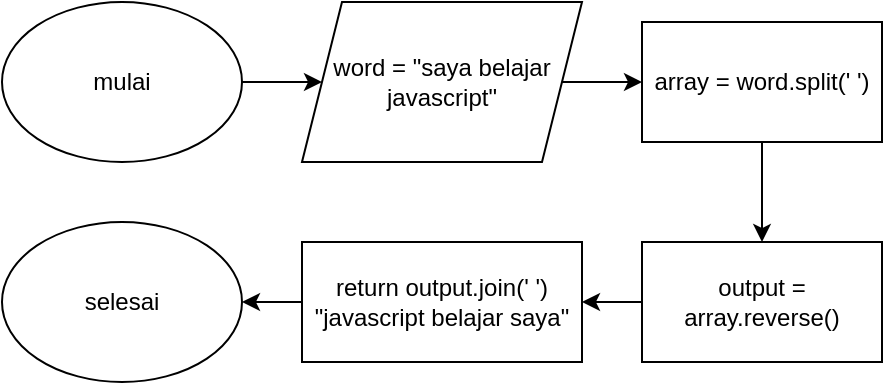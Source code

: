 <mxfile version="13.5.9" type="device"><diagram name="Page-1" id="74e2e168-ea6b-b213-b513-2b3c1d86103e"><mxGraphModel dx="786" dy="455" grid="1" gridSize="10" guides="1" tooltips="1" connect="1" arrows="1" fold="1" page="1" pageScale="1" pageWidth="1100" pageHeight="850" background="#ffffff" math="0" shadow="0"><root><mxCell id="0"/><mxCell id="1" parent="0"/><mxCell id="YjrblhLJRjhFQXGYaO17-8" value="" style="edgeStyle=orthogonalEdgeStyle;rounded=0;orthogonalLoop=1;jettySize=auto;html=1;" edge="1" parent="1" source="YjrblhLJRjhFQXGYaO17-1" target="YjrblhLJRjhFQXGYaO17-2"><mxGeometry relative="1" as="geometry"/></mxCell><mxCell id="YjrblhLJRjhFQXGYaO17-1" value="mulai" style="ellipse;whiteSpace=wrap;html=1;" vertex="1" parent="1"><mxGeometry x="80" y="80" width="120" height="80" as="geometry"/></mxCell><mxCell id="YjrblhLJRjhFQXGYaO17-9" value="" style="edgeStyle=orthogonalEdgeStyle;rounded=0;orthogonalLoop=1;jettySize=auto;html=1;" edge="1" parent="1" source="YjrblhLJRjhFQXGYaO17-2" target="YjrblhLJRjhFQXGYaO17-4"><mxGeometry relative="1" as="geometry"/></mxCell><mxCell id="YjrblhLJRjhFQXGYaO17-2" value="word = &quot;saya belajar javascript&quot;" style="shape=parallelogram;perimeter=parallelogramPerimeter;whiteSpace=wrap;html=1;fixedSize=1;" vertex="1" parent="1"><mxGeometry x="230" y="80" width="140" height="80" as="geometry"/></mxCell><mxCell id="YjrblhLJRjhFQXGYaO17-10" value="" style="edgeStyle=orthogonalEdgeStyle;rounded=0;orthogonalLoop=1;jettySize=auto;html=1;" edge="1" parent="1" source="YjrblhLJRjhFQXGYaO17-4" target="YjrblhLJRjhFQXGYaO17-5"><mxGeometry relative="1" as="geometry"/></mxCell><mxCell id="YjrblhLJRjhFQXGYaO17-4" value="array = word.split(' ')" style="rounded=0;whiteSpace=wrap;html=1;" vertex="1" parent="1"><mxGeometry x="400" y="90" width="120" height="60" as="geometry"/></mxCell><mxCell id="YjrblhLJRjhFQXGYaO17-11" value="" style="edgeStyle=orthogonalEdgeStyle;rounded=0;orthogonalLoop=1;jettySize=auto;html=1;" edge="1" parent="1" source="YjrblhLJRjhFQXGYaO17-5" target="YjrblhLJRjhFQXGYaO17-6"><mxGeometry relative="1" as="geometry"/></mxCell><mxCell id="YjrblhLJRjhFQXGYaO17-5" value="output = array.reverse()" style="rounded=0;whiteSpace=wrap;html=1;" vertex="1" parent="1"><mxGeometry x="400" y="200" width="120" height="60" as="geometry"/></mxCell><mxCell id="YjrblhLJRjhFQXGYaO17-12" value="" style="edgeStyle=orthogonalEdgeStyle;rounded=0;orthogonalLoop=1;jettySize=auto;html=1;" edge="1" parent="1" source="YjrblhLJRjhFQXGYaO17-6" target="YjrblhLJRjhFQXGYaO17-7"><mxGeometry relative="1" as="geometry"/></mxCell><mxCell id="YjrblhLJRjhFQXGYaO17-6" value="return output.join(' ')&lt;br&gt;&quot;javascript belajar saya&quot;" style="rounded=0;whiteSpace=wrap;html=1;" vertex="1" parent="1"><mxGeometry x="230" y="200" width="140" height="60" as="geometry"/></mxCell><mxCell id="YjrblhLJRjhFQXGYaO17-7" value="selesai" style="ellipse;whiteSpace=wrap;html=1;" vertex="1" parent="1"><mxGeometry x="80" y="190" width="120" height="80" as="geometry"/></mxCell></root></mxGraphModel></diagram></mxfile>